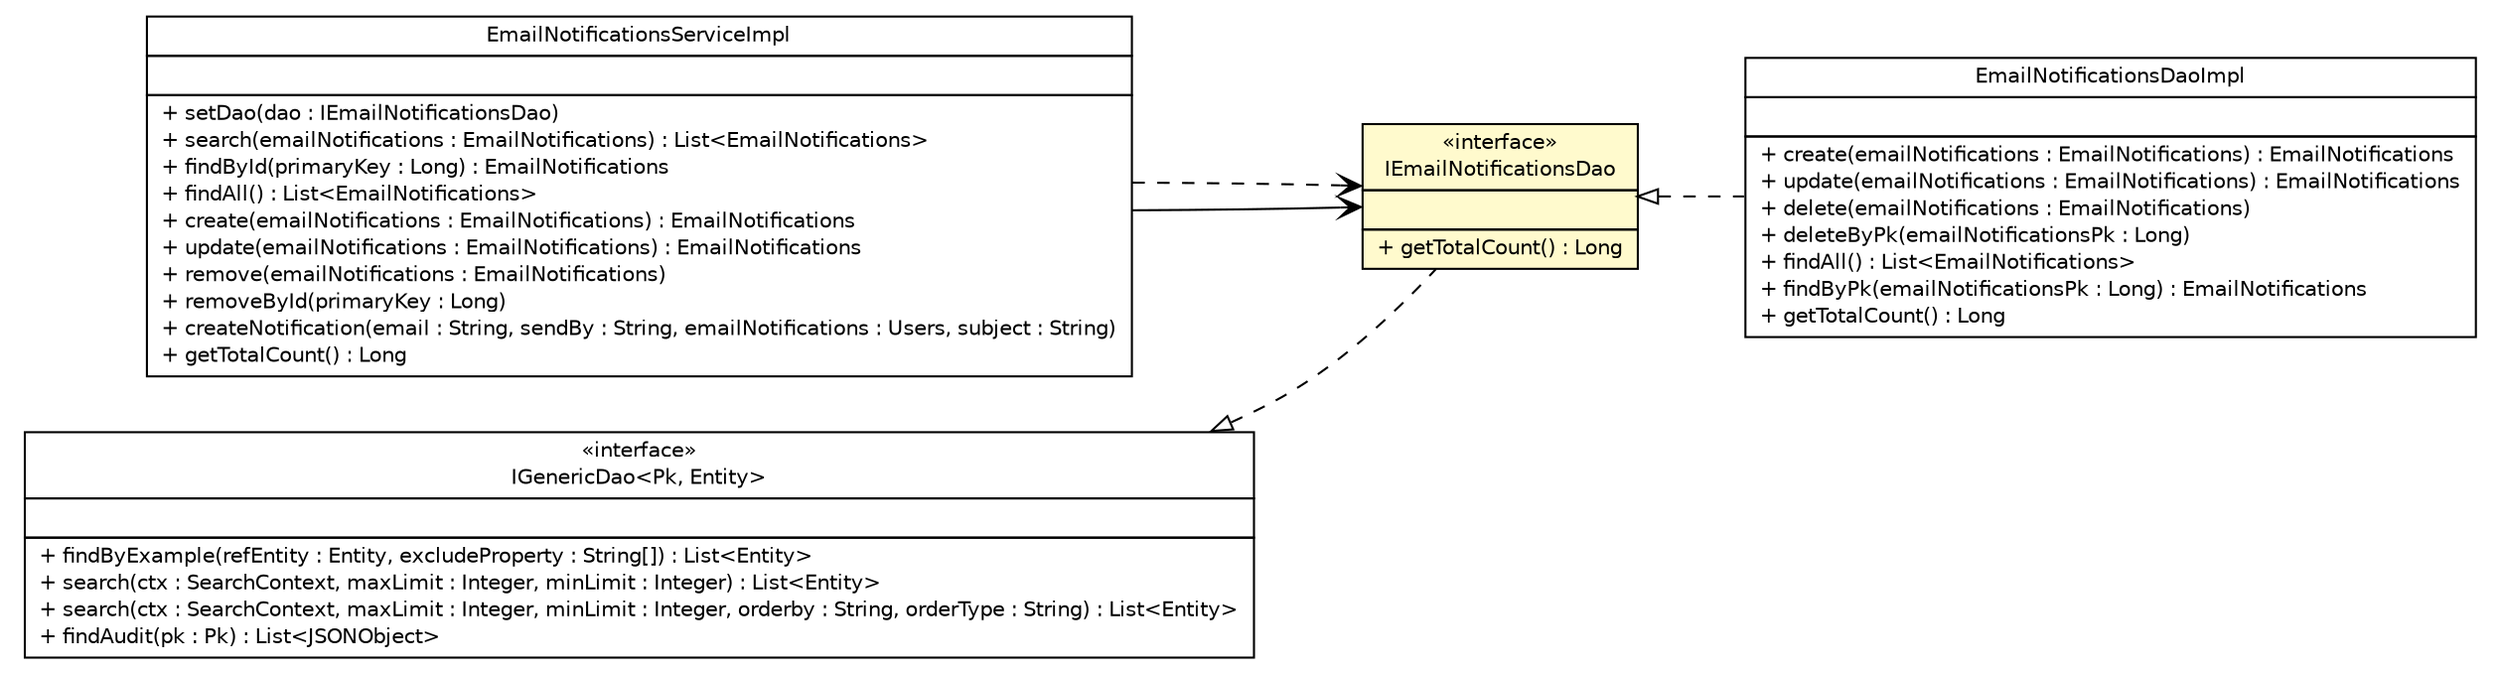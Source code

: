 #!/usr/local/bin/dot
#
# Class diagram 
# Generated by UMLGraph version 5.1 (http://www.umlgraph.org/)
#

digraph G {
	edge [fontname="Helvetica",fontsize=10,labelfontname="Helvetica",labelfontsize=10];
	node [fontname="Helvetica",fontsize=10,shape=plaintext];
	nodesep=0.25;
	ranksep=0.5;
	rankdir=LR;
	// com.inn.headstartdemo.service.impl.EmailNotificationsServiceImpl
	c61424 [label=<<table title="com.inn.headstartdemo.service.impl.EmailNotificationsServiceImpl" border="0" cellborder="1" cellspacing="0" cellpadding="2" port="p" href="../service/impl/EmailNotificationsServiceImpl.html">
		<tr><td><table border="0" cellspacing="0" cellpadding="1">
<tr><td align="center" balign="center"> EmailNotificationsServiceImpl </td></tr>
		</table></td></tr>
		<tr><td><table border="0" cellspacing="0" cellpadding="1">
<tr><td align="left" balign="left">  </td></tr>
		</table></td></tr>
		<tr><td><table border="0" cellspacing="0" cellpadding="1">
<tr><td align="left" balign="left"> + setDao(dao : IEmailNotificationsDao) </td></tr>
<tr><td align="left" balign="left"> + search(emailNotifications : EmailNotifications) : List&lt;EmailNotifications&gt; </td></tr>
<tr><td align="left" balign="left"> + findById(primaryKey : Long) : EmailNotifications </td></tr>
<tr><td align="left" balign="left"> + findAll() : List&lt;EmailNotifications&gt; </td></tr>
<tr><td align="left" balign="left"> + create(emailNotifications : EmailNotifications) : EmailNotifications </td></tr>
<tr><td align="left" balign="left"> + update(emailNotifications : EmailNotifications) : EmailNotifications </td></tr>
<tr><td align="left" balign="left"> + remove(emailNotifications : EmailNotifications) </td></tr>
<tr><td align="left" balign="left"> + removeById(primaryKey : Long) </td></tr>
<tr><td align="left" balign="left"> + createNotification(email : String, sendBy : String, emailNotifications : Users, subject : String) </td></tr>
<tr><td align="left" balign="left"> + getTotalCount() : Long </td></tr>
		</table></td></tr>
		</table>>, fontname="Helvetica", fontcolor="black", fontsize=10.0];
	// com.inn.headstartdemo.dao.IEmailNotificationsDao
	c61547 [label=<<table title="com.inn.headstartdemo.dao.IEmailNotificationsDao" border="0" cellborder="1" cellspacing="0" cellpadding="2" port="p" bgcolor="lemonChiffon" href="./IEmailNotificationsDao.html">
		<tr><td><table border="0" cellspacing="0" cellpadding="1">
<tr><td align="center" balign="center"> &#171;interface&#187; </td></tr>
<tr><td align="center" balign="center"> IEmailNotificationsDao </td></tr>
		</table></td></tr>
		<tr><td><table border="0" cellspacing="0" cellpadding="1">
<tr><td align="left" balign="left">  </td></tr>
		</table></td></tr>
		<tr><td><table border="0" cellspacing="0" cellpadding="1">
<tr><td align="left" balign="left"> + getTotalCount() : Long </td></tr>
		</table></td></tr>
		</table>>, fontname="Helvetica", fontcolor="black", fontsize=10.0];
	// com.inn.headstartdemo.dao.generic.IGenericDao<Pk, Entity>
	c61561 [label=<<table title="com.inn.headstartdemo.dao.generic.IGenericDao" border="0" cellborder="1" cellspacing="0" cellpadding="2" port="p" href="./generic/IGenericDao.html">
		<tr><td><table border="0" cellspacing="0" cellpadding="1">
<tr><td align="center" balign="center"> &#171;interface&#187; </td></tr>
<tr><td align="center" balign="center"> IGenericDao&lt;Pk, Entity&gt; </td></tr>
		</table></td></tr>
		<tr><td><table border="0" cellspacing="0" cellpadding="1">
<tr><td align="left" balign="left">  </td></tr>
		</table></td></tr>
		<tr><td><table border="0" cellspacing="0" cellpadding="1">
<tr><td align="left" balign="left"> + findByExample(refEntity : Entity, excludeProperty : String[]) : List&lt;Entity&gt; </td></tr>
<tr><td align="left" balign="left"> + search(ctx : SearchContext, maxLimit : Integer, minLimit : Integer) : List&lt;Entity&gt; </td></tr>
<tr><td align="left" balign="left"> + search(ctx : SearchContext, maxLimit : Integer, minLimit : Integer, orderby : String, orderType : String) : List&lt;Entity&gt; </td></tr>
<tr><td align="left" balign="left"> + findAudit(pk : Pk) : List&lt;JSONObject&gt; </td></tr>
		</table></td></tr>
		</table>>, fontname="Helvetica", fontcolor="black", fontsize=10.0];
	// com.inn.headstartdemo.dao.impl.EmailNotificationsDaoImpl
	c61578 [label=<<table title="com.inn.headstartdemo.dao.impl.EmailNotificationsDaoImpl" border="0" cellborder="1" cellspacing="0" cellpadding="2" port="p" href="./impl/EmailNotificationsDaoImpl.html">
		<tr><td><table border="0" cellspacing="0" cellpadding="1">
<tr><td align="center" balign="center"> EmailNotificationsDaoImpl </td></tr>
		</table></td></tr>
		<tr><td><table border="0" cellspacing="0" cellpadding="1">
<tr><td align="left" balign="left">  </td></tr>
		</table></td></tr>
		<tr><td><table border="0" cellspacing="0" cellpadding="1">
<tr><td align="left" balign="left"> + create(emailNotifications : EmailNotifications) : EmailNotifications </td></tr>
<tr><td align="left" balign="left"> + update(emailNotifications : EmailNotifications) : EmailNotifications </td></tr>
<tr><td align="left" balign="left"> + delete(emailNotifications : EmailNotifications) </td></tr>
<tr><td align="left" balign="left"> + deleteByPk(emailNotificationsPk : Long) </td></tr>
<tr><td align="left" balign="left"> + findAll() : List&lt;EmailNotifications&gt; </td></tr>
<tr><td align="left" balign="left"> + findByPk(emailNotificationsPk : Long) : EmailNotifications </td></tr>
<tr><td align="left" balign="left"> + getTotalCount() : Long </td></tr>
		</table></td></tr>
		</table>>, fontname="Helvetica", fontcolor="black", fontsize=10.0];
	//com.inn.headstartdemo.dao.IEmailNotificationsDao implements com.inn.headstartdemo.dao.generic.IGenericDao<Pk, Entity>
	c61561:p -> c61547:p [dir=back,arrowtail=empty,style=dashed];
	//com.inn.headstartdemo.dao.impl.EmailNotificationsDaoImpl implements com.inn.headstartdemo.dao.IEmailNotificationsDao
	c61547:p -> c61578:p [dir=back,arrowtail=empty,style=dashed];
	// com.inn.headstartdemo.service.impl.EmailNotificationsServiceImpl NAVASSOC com.inn.headstartdemo.dao.IEmailNotificationsDao
	c61424:p -> c61547:p [taillabel="", label="", headlabel="", fontname="Helvetica", fontcolor="black", fontsize=10.0, color="black", arrowhead=open];
	// com.inn.headstartdemo.service.impl.EmailNotificationsServiceImpl DEPEND com.inn.headstartdemo.dao.IEmailNotificationsDao
	c61424:p -> c61547:p [taillabel="", label="", headlabel="", fontname="Helvetica", fontcolor="black", fontsize=10.0, color="black", arrowhead=open, style=dashed];
}

